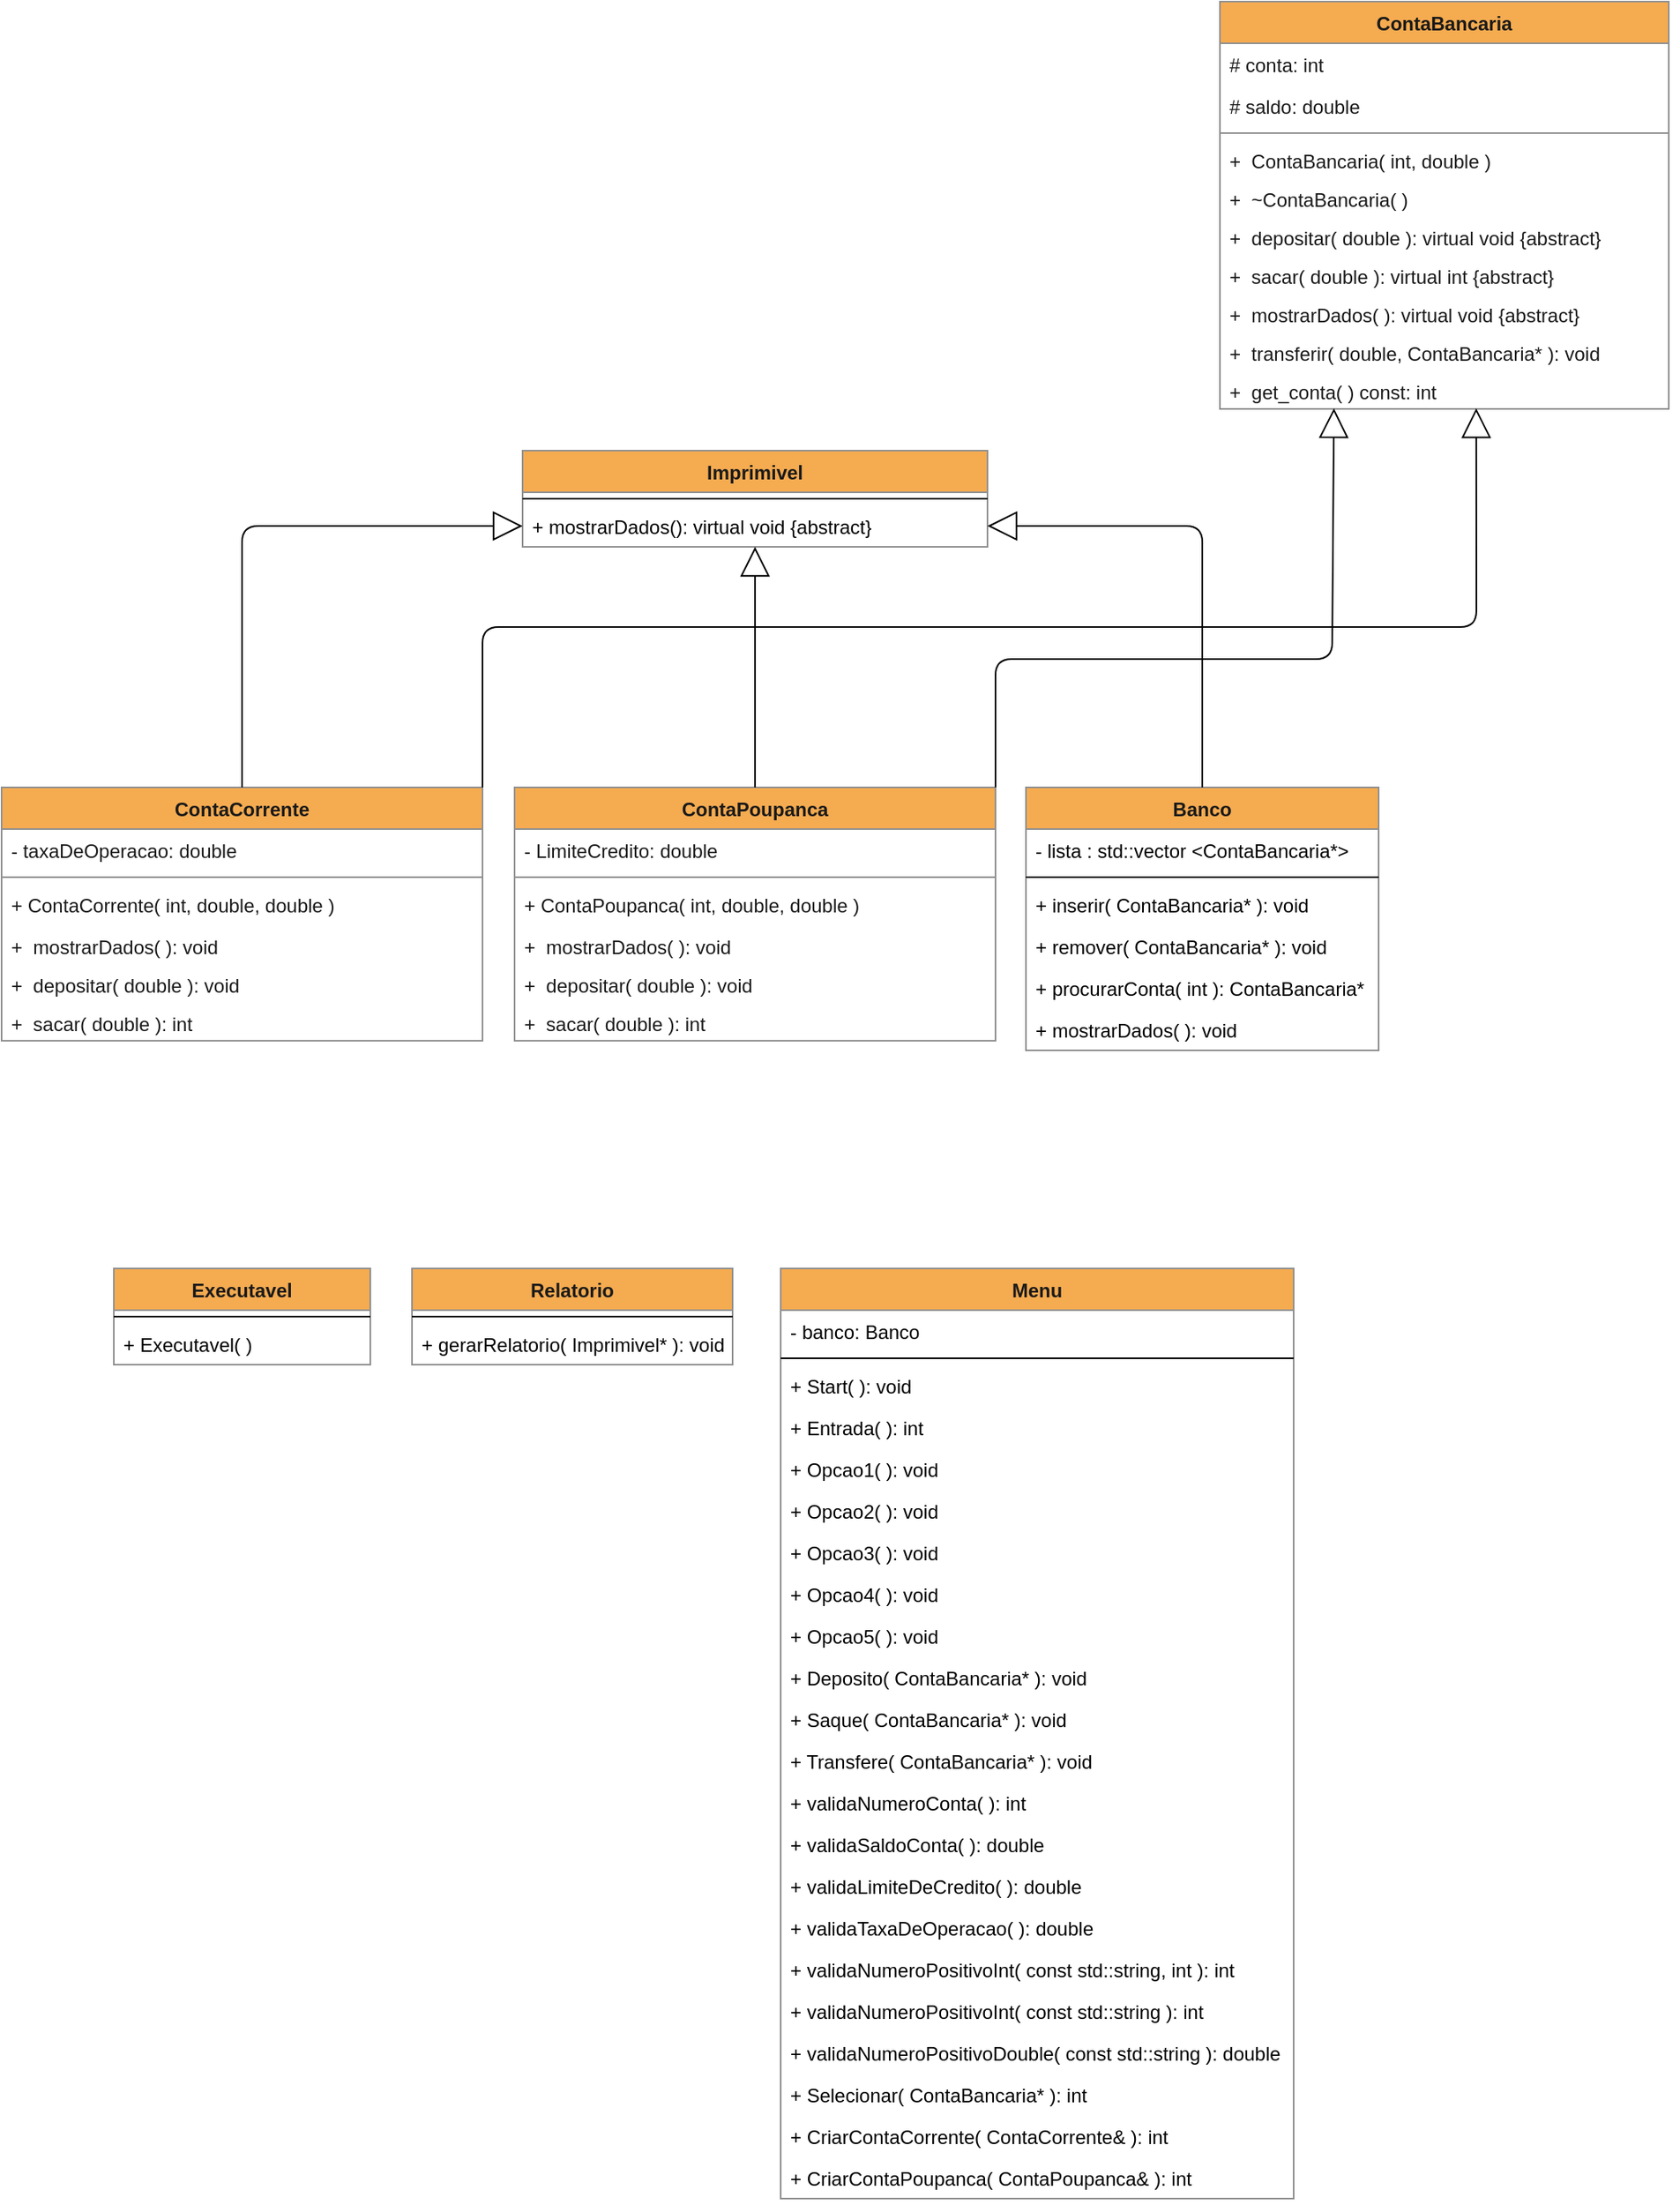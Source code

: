 <mxfile version="14.6.13" type="device"><diagram id="1hQm3bYBnZ3Vsnu2sZzW" name="Page-1"><mxGraphModel dx="1422" dy="794" grid="1" gridSize="10" guides="1" tooltips="1" connect="1" arrows="1" fold="1" page="1" pageScale="1" pageWidth="827" pageHeight="1169" math="0" shadow="0"><root><mxCell id="0"/><mxCell id="1" parent="0"/><mxCell id="sd5LSUkslrghTx3cpfCs-3" value="ContaBancaria" style="swimlane;fontStyle=1;align=center;verticalAlign=top;childLayout=stackLayout;horizontal=1;startSize=26;horizontalStack=0;resizeParent=1;resizeParentMax=0;resizeLast=0;collapsible=1;marginBottom=0;fillColor=#F5AB50;strokeColor=#909090;fontColor=#1A1A1A;" parent="1" vertex="1"><mxGeometry x="1040" y="220" width="280" height="254" as="geometry"/></mxCell><mxCell id="sd5LSUkslrghTx3cpfCs-4" value="# conta: int" style="text;strokeColor=none;fillColor=none;align=left;verticalAlign=top;spacingLeft=4;spacingRight=4;overflow=hidden;rotatable=0;points=[[0,0.5],[1,0.5]];portConstraint=eastwest;shadow=1;fontColor=#1A1A1A;" parent="sd5LSUkslrghTx3cpfCs-3" vertex="1"><mxGeometry y="26" width="280" height="26" as="geometry"/></mxCell><mxCell id="sd5LSUkslrghTx3cpfCs-5" value="# saldo: double" style="text;strokeColor=none;fillColor=none;align=left;verticalAlign=top;spacingLeft=4;spacingRight=4;overflow=hidden;rotatable=0;points=[[0,0.5],[1,0.5]];portConstraint=eastwest;shadow=1;fontColor=#1A1A1A;" parent="sd5LSUkslrghTx3cpfCs-3" vertex="1"><mxGeometry y="52" width="280" height="26" as="geometry"/></mxCell><mxCell id="sd5LSUkslrghTx3cpfCs-6" value="" style="line;strokeWidth=1;fillColor=none;align=left;verticalAlign=middle;spacingTop=-1;spacingLeft=3;spacingRight=3;rotatable=0;labelPosition=right;points=[];portConstraint=eastwest;strokeColor=#909090;fontColor=#1A1A1A;labelBackgroundColor=#EEEEEE;" parent="sd5LSUkslrghTx3cpfCs-3" vertex="1"><mxGeometry y="78" width="280" height="8" as="geometry"/></mxCell><mxCell id="sd5LSUkslrghTx3cpfCs-7" value="+  ContaBancaria( int, double )" style="text;strokeColor=none;fillColor=none;align=left;verticalAlign=top;spacingLeft=4;spacingRight=4;overflow=hidden;rotatable=0;points=[[0,0.5],[1,0.5]];portConstraint=eastwest;fontColor=#1A1A1A;" parent="sd5LSUkslrghTx3cpfCs-3" vertex="1"><mxGeometry y="86" width="280" height="24" as="geometry"/></mxCell><mxCell id="sd5LSUkslrghTx3cpfCs-8" value="+  ~ContaBancaria( )" style="text;strokeColor=none;fillColor=none;align=left;verticalAlign=top;spacingLeft=4;spacingRight=4;overflow=hidden;rotatable=0;points=[[0,0.5],[1,0.5]];portConstraint=eastwest;fontColor=#1A1A1A;" parent="sd5LSUkslrghTx3cpfCs-3" vertex="1"><mxGeometry y="110" width="280" height="24" as="geometry"/></mxCell><mxCell id="sd5LSUkslrghTx3cpfCs-11" value="+  depositar( double ): virtual void {abstract}" style="text;strokeColor=none;fillColor=none;align=left;verticalAlign=top;spacingLeft=4;spacingRight=4;overflow=hidden;rotatable=0;points=[[0,0.5],[1,0.5]];portConstraint=eastwest;fontColor=#1A1A1A;" parent="sd5LSUkslrghTx3cpfCs-3" vertex="1"><mxGeometry y="134" width="280" height="24" as="geometry"/></mxCell><mxCell id="sd5LSUkslrghTx3cpfCs-10" value="+  sacar( double ): virtual int {abstract}" style="text;strokeColor=none;fillColor=none;align=left;verticalAlign=top;spacingLeft=4;spacingRight=4;overflow=hidden;rotatable=0;points=[[0,0.5],[1,0.5]];portConstraint=eastwest;fontColor=#1A1A1A;" parent="sd5LSUkslrghTx3cpfCs-3" vertex="1"><mxGeometry y="158" width="280" height="24" as="geometry"/></mxCell><mxCell id="sd5LSUkslrghTx3cpfCs-9" value="+  mostrarDados( ): virtual void {abstract}" style="text;strokeColor=none;fillColor=none;align=left;verticalAlign=top;spacingLeft=4;spacingRight=4;overflow=hidden;rotatable=0;points=[[0,0.5],[1,0.5]];portConstraint=eastwest;fontColor=#1A1A1A;" parent="sd5LSUkslrghTx3cpfCs-3" vertex="1"><mxGeometry y="182" width="280" height="24" as="geometry"/></mxCell><mxCell id="_0ukS9LX1HnhvC1ifQAI-2" value="+  transferir( double, ContaBancaria* ): void" style="text;strokeColor=none;fillColor=none;align=left;verticalAlign=top;spacingLeft=4;spacingRight=4;overflow=hidden;rotatable=0;points=[[0,0.5],[1,0.5]];portConstraint=eastwest;fontColor=#1A1A1A;" parent="sd5LSUkslrghTx3cpfCs-3" vertex="1"><mxGeometry y="206" width="280" height="24" as="geometry"/></mxCell><mxCell id="_0ukS9LX1HnhvC1ifQAI-1" value="+  get_conta( ) const: int" style="text;strokeColor=none;fillColor=none;align=left;verticalAlign=top;spacingLeft=4;spacingRight=4;overflow=hidden;rotatable=0;points=[[0,0.5],[1,0.5]];portConstraint=eastwest;fontColor=#1A1A1A;" parent="sd5LSUkslrghTx3cpfCs-3" vertex="1"><mxGeometry y="230" width="280" height="24" as="geometry"/></mxCell><mxCell id="sd5LSUkslrghTx3cpfCs-12" value="ContaPoupanca" style="swimlane;fontStyle=1;align=center;verticalAlign=top;childLayout=stackLayout;horizontal=1;startSize=26;horizontalStack=0;resizeParent=1;resizeParentMax=0;resizeLast=0;collapsible=1;marginBottom=0;rounded=0;sketch=0;fontColor=#1A1A1A;strokeColor=#909090;fillColor=#F5AB50;" parent="1" vertex="1"><mxGeometry x="600" y="710" width="300" height="158" as="geometry"/></mxCell><mxCell id="sd5LSUkslrghTx3cpfCs-13" value="- LimiteCredito: double" style="text;strokeColor=none;fillColor=none;align=left;verticalAlign=top;spacingLeft=4;spacingRight=4;overflow=hidden;rotatable=0;points=[[0,0.5],[1,0.5]];portConstraint=eastwest;fontColor=#1A1A1A;" parent="sd5LSUkslrghTx3cpfCs-12" vertex="1"><mxGeometry y="26" width="300" height="26" as="geometry"/></mxCell><mxCell id="sd5LSUkslrghTx3cpfCs-14" value="" style="line;strokeWidth=1;fillColor=none;align=left;verticalAlign=middle;spacingTop=-1;spacingLeft=3;spacingRight=3;rotatable=0;labelPosition=right;points=[];portConstraint=eastwest;strokeColor=#909090;fontColor=#1A1A1A;labelBackgroundColor=#EEEEEE;" parent="sd5LSUkslrghTx3cpfCs-12" vertex="1"><mxGeometry y="52" width="300" height="8" as="geometry"/></mxCell><mxCell id="sd5LSUkslrghTx3cpfCs-15" value="+ ContaPoupanca( int, double, double )" style="text;strokeColor=none;fillColor=none;align=left;verticalAlign=top;spacingLeft=4;spacingRight=4;overflow=hidden;rotatable=0;points=[[0,0.5],[1,0.5]];portConstraint=eastwest;fontColor=#1A1A1A;" parent="sd5LSUkslrghTx3cpfCs-12" vertex="1"><mxGeometry y="60" width="300" height="26" as="geometry"/></mxCell><mxCell id="sd5LSUkslrghTx3cpfCs-16" value="+  mostrarDados( ): void" style="text;strokeColor=none;fillColor=none;align=left;verticalAlign=top;spacingLeft=4;spacingRight=4;overflow=hidden;rotatable=0;points=[[0,0.5],[1,0.5]];portConstraint=eastwest;fontColor=#1A1A1A;" parent="sd5LSUkslrghTx3cpfCs-12" vertex="1"><mxGeometry y="86" width="300" height="24" as="geometry"/></mxCell><mxCell id="sd5LSUkslrghTx3cpfCs-17" value="+  depositar( double ): void" style="text;strokeColor=none;fillColor=none;align=left;verticalAlign=top;spacingLeft=4;spacingRight=4;overflow=hidden;rotatable=0;points=[[0,0.5],[1,0.5]];portConstraint=eastwest;fontColor=#1A1A1A;" parent="sd5LSUkslrghTx3cpfCs-12" vertex="1"><mxGeometry y="110" width="300" height="24" as="geometry"/></mxCell><mxCell id="sd5LSUkslrghTx3cpfCs-18" value="+  sacar( double ): int" style="text;strokeColor=none;fillColor=none;align=left;verticalAlign=top;spacingLeft=4;spacingRight=4;overflow=hidden;rotatable=0;points=[[0,0.5],[1,0.5]];portConstraint=eastwest;fontColor=#1A1A1A;" parent="sd5LSUkslrghTx3cpfCs-12" vertex="1"><mxGeometry y="134" width="300" height="24" as="geometry"/></mxCell><mxCell id="sd5LSUkslrghTx3cpfCs-19" value="ContaCorrente" style="swimlane;fontStyle=1;align=center;verticalAlign=top;childLayout=stackLayout;horizontal=1;startSize=26;horizontalStack=0;resizeParent=1;resizeParentMax=0;resizeLast=0;collapsible=1;marginBottom=0;rounded=0;sketch=0;fontColor=#1A1A1A;strokeColor=#909090;fillColor=#F5AB50;" parent="1" vertex="1"><mxGeometry x="280" y="710" width="300" height="158" as="geometry"/></mxCell><mxCell id="sd5LSUkslrghTx3cpfCs-20" value="- taxaDeOperacao: double" style="text;strokeColor=none;fillColor=none;align=left;verticalAlign=top;spacingLeft=4;spacingRight=4;overflow=hidden;rotatable=0;points=[[0,0.5],[1,0.5]];portConstraint=eastwest;fontColor=#1A1A1A;" parent="sd5LSUkslrghTx3cpfCs-19" vertex="1"><mxGeometry y="26" width="300" height="26" as="geometry"/></mxCell><mxCell id="sd5LSUkslrghTx3cpfCs-21" value="" style="line;strokeWidth=1;fillColor=none;align=left;verticalAlign=middle;spacingTop=-1;spacingLeft=3;spacingRight=3;rotatable=0;labelPosition=right;points=[];portConstraint=eastwest;strokeColor=#909090;fontColor=#1A1A1A;labelBackgroundColor=#EEEEEE;" parent="sd5LSUkslrghTx3cpfCs-19" vertex="1"><mxGeometry y="52" width="300" height="8" as="geometry"/></mxCell><mxCell id="sd5LSUkslrghTx3cpfCs-22" value="+ ContaCorrente( int, double, double )" style="text;strokeColor=none;fillColor=none;align=left;verticalAlign=top;spacingLeft=4;spacingRight=4;overflow=hidden;rotatable=0;points=[[0,0.5],[1,0.5]];portConstraint=eastwest;fontColor=#1A1A1A;" parent="sd5LSUkslrghTx3cpfCs-19" vertex="1"><mxGeometry y="60" width="300" height="26" as="geometry"/></mxCell><mxCell id="sd5LSUkslrghTx3cpfCs-23" value="+  mostrarDados( ): void" style="text;strokeColor=none;fillColor=none;align=left;verticalAlign=top;spacingLeft=4;spacingRight=4;overflow=hidden;rotatable=0;points=[[0,0.5],[1,0.5]];portConstraint=eastwest;fontColor=#1A1A1A;" parent="sd5LSUkslrghTx3cpfCs-19" vertex="1"><mxGeometry y="86" width="300" height="24" as="geometry"/></mxCell><mxCell id="sd5LSUkslrghTx3cpfCs-24" value="+  depositar( double ): void" style="text;strokeColor=none;fillColor=none;align=left;verticalAlign=top;spacingLeft=4;spacingRight=4;overflow=hidden;rotatable=0;points=[[0,0.5],[1,0.5]];portConstraint=eastwest;fontColor=#1A1A1A;" parent="sd5LSUkslrghTx3cpfCs-19" vertex="1"><mxGeometry y="110" width="300" height="24" as="geometry"/></mxCell><mxCell id="sd5LSUkslrghTx3cpfCs-25" value="+  sacar( double ): int" style="text;strokeColor=none;fillColor=none;align=left;verticalAlign=top;spacingLeft=4;spacingRight=4;overflow=hidden;rotatable=0;points=[[0,0.5],[1,0.5]];portConstraint=eastwest;fontColor=#1A1A1A;" parent="sd5LSUkslrghTx3cpfCs-19" vertex="1"><mxGeometry y="134" width="300" height="24" as="geometry"/></mxCell><mxCell id="sd5LSUkslrghTx3cpfCs-26" value="Executavel" style="swimlane;fontStyle=1;align=center;verticalAlign=top;childLayout=stackLayout;horizontal=1;startSize=26;horizontalStack=0;resizeParent=1;resizeParentMax=0;resizeLast=0;collapsible=1;marginBottom=0;rounded=0;sketch=0;fontColor=#1A1A1A;strokeColor=#909090;fillColor=#F5AB50;" parent="1" vertex="1"><mxGeometry x="350" y="1010" width="160" height="60" as="geometry"><mxRectangle x="490" y="710" width="100" height="26" as="alternateBounds"/></mxGeometry></mxCell><mxCell id="sd5LSUkslrghTx3cpfCs-27" value="" style="line;strokeWidth=1;fillColor=none;align=left;verticalAlign=middle;spacingTop=-1;spacingLeft=3;spacingRight=3;rotatable=0;labelPosition=right;points=[];portConstraint=eastwest;" parent="sd5LSUkslrghTx3cpfCs-26" vertex="1"><mxGeometry y="26" width="160" height="8" as="geometry"/></mxCell><mxCell id="sd5LSUkslrghTx3cpfCs-28" value="+ Executavel( )" style="text;strokeColor=none;fillColor=none;align=left;verticalAlign=top;spacingLeft=4;spacingRight=4;overflow=hidden;rotatable=0;points=[[0,0.5],[1,0.5]];portConstraint=eastwest;" parent="sd5LSUkslrghTx3cpfCs-26" vertex="1"><mxGeometry y="34" width="160" height="26" as="geometry"/></mxCell><mxCell id="sd5LSUkslrghTx3cpfCs-31" value="Imprimivel" style="swimlane;fontStyle=1;align=center;verticalAlign=top;childLayout=stackLayout;horizontal=1;startSize=26;horizontalStack=0;resizeParent=1;resizeParentMax=0;resizeLast=0;collapsible=1;marginBottom=0;rounded=0;sketch=0;fontColor=#1A1A1A;strokeColor=#909090;fillColor=#F5AB50;" parent="1" vertex="1"><mxGeometry x="605" y="500" width="290" height="60" as="geometry"/></mxCell><mxCell id="sd5LSUkslrghTx3cpfCs-32" value="" style="line;strokeWidth=1;fillColor=none;align=left;verticalAlign=middle;spacingTop=-1;spacingLeft=3;spacingRight=3;rotatable=0;labelPosition=right;points=[];portConstraint=eastwest;" parent="sd5LSUkslrghTx3cpfCs-31" vertex="1"><mxGeometry y="26" width="290" height="8" as="geometry"/></mxCell><mxCell id="sd5LSUkslrghTx3cpfCs-33" value="+ mostrarDados(): virtual void {abstract}" style="text;strokeColor=none;fillColor=none;align=left;verticalAlign=top;spacingLeft=4;spacingRight=4;overflow=hidden;rotatable=0;points=[[0,0.5],[1,0.5]];portConstraint=eastwest;" parent="sd5LSUkslrghTx3cpfCs-31" vertex="1"><mxGeometry y="34" width="290" height="26" as="geometry"/></mxCell><mxCell id="sd5LSUkslrghTx3cpfCs-34" value="Relatorio" style="swimlane;fontStyle=1;align=center;verticalAlign=top;childLayout=stackLayout;horizontal=1;startSize=26;horizontalStack=0;resizeParent=1;resizeParentMax=0;resizeLast=0;collapsible=1;marginBottom=0;rounded=0;sketch=0;fontColor=#1A1A1A;strokeColor=#909090;fillColor=#F5AB50;" parent="1" vertex="1"><mxGeometry x="536" y="1010" width="200" height="60" as="geometry"/></mxCell><mxCell id="sd5LSUkslrghTx3cpfCs-35" value="" style="line;strokeWidth=1;fillColor=none;align=left;verticalAlign=middle;spacingTop=-1;spacingLeft=3;spacingRight=3;rotatable=0;labelPosition=right;points=[];portConstraint=eastwest;" parent="sd5LSUkslrghTx3cpfCs-34" vertex="1"><mxGeometry y="26" width="200" height="8" as="geometry"/></mxCell><mxCell id="sd5LSUkslrghTx3cpfCs-36" value="+ gerarRelatorio( Imprimivel* ): void " style="text;strokeColor=none;fillColor=none;align=left;verticalAlign=top;spacingLeft=4;spacingRight=4;overflow=hidden;rotatable=0;points=[[0,0.5],[1,0.5]];portConstraint=eastwest;" parent="sd5LSUkslrghTx3cpfCs-34" vertex="1"><mxGeometry y="34" width="200" height="26" as="geometry"/></mxCell><mxCell id="sd5LSUkslrghTx3cpfCs-38" value="Banco" style="swimlane;fontStyle=1;align=center;verticalAlign=top;childLayout=stackLayout;horizontal=1;startSize=26;horizontalStack=0;resizeParent=1;resizeParentMax=0;resizeLast=0;collapsible=1;marginBottom=0;rounded=0;sketch=0;fontColor=#1A1A1A;strokeColor=#909090;fillColor=#F5AB50;" parent="1" vertex="1"><mxGeometry x="919" y="710" width="220" height="164" as="geometry"/></mxCell><mxCell id="sd5LSUkslrghTx3cpfCs-39" value="- lista : std::vector &lt;ContaBancaria*&gt;" style="text;strokeColor=none;fillColor=none;align=left;verticalAlign=top;spacingLeft=4;spacingRight=4;overflow=hidden;rotatable=0;points=[[0,0.5],[1,0.5]];portConstraint=eastwest;" parent="sd5LSUkslrghTx3cpfCs-38" vertex="1"><mxGeometry y="26" width="220" height="26" as="geometry"/></mxCell><mxCell id="sd5LSUkslrghTx3cpfCs-40" value="" style="line;strokeWidth=1;fillColor=none;align=left;verticalAlign=middle;spacingTop=-1;spacingLeft=3;spacingRight=3;rotatable=0;labelPosition=right;points=[];portConstraint=eastwest;" parent="sd5LSUkslrghTx3cpfCs-38" vertex="1"><mxGeometry y="52" width="220" height="8" as="geometry"/></mxCell><mxCell id="sd5LSUkslrghTx3cpfCs-42" value="+ inserir( ContaBancaria* ): void" style="text;strokeColor=none;fillColor=none;align=left;verticalAlign=top;spacingLeft=4;spacingRight=4;overflow=hidden;rotatable=0;points=[[0,0.5],[1,0.5]];portConstraint=eastwest;" parent="sd5LSUkslrghTx3cpfCs-38" vertex="1"><mxGeometry y="60" width="220" height="26" as="geometry"/></mxCell><mxCell id="sd5LSUkslrghTx3cpfCs-43" value="+ remover( ContaBancaria* ): void" style="text;strokeColor=none;fillColor=none;align=left;verticalAlign=top;spacingLeft=4;spacingRight=4;overflow=hidden;rotatable=0;points=[[0,0.5],[1,0.5]];portConstraint=eastwest;" parent="sd5LSUkslrghTx3cpfCs-38" vertex="1"><mxGeometry y="86" width="220" height="26" as="geometry"/></mxCell><mxCell id="sd5LSUkslrghTx3cpfCs-45" value="+ procurarConta( int ): ContaBancaria* " style="text;strokeColor=none;fillColor=none;align=left;verticalAlign=top;spacingLeft=4;spacingRight=4;overflow=hidden;rotatable=0;points=[[0,0.5],[1,0.5]];portConstraint=eastwest;" parent="sd5LSUkslrghTx3cpfCs-38" vertex="1"><mxGeometry y="112" width="220" height="26" as="geometry"/></mxCell><mxCell id="sd5LSUkslrghTx3cpfCs-46" value="+ mostrarDados( ): void" style="text;strokeColor=none;fillColor=none;align=left;verticalAlign=top;spacingLeft=4;spacingRight=4;overflow=hidden;rotatable=0;points=[[0,0.5],[1,0.5]];portConstraint=eastwest;" parent="sd5LSUkslrghTx3cpfCs-38" vertex="1"><mxGeometry y="138" width="220" height="26" as="geometry"/></mxCell><mxCell id="sd5LSUkslrghTx3cpfCs-47" value="Menu" style="swimlane;fontStyle=1;align=center;verticalAlign=top;childLayout=stackLayout;horizontal=1;startSize=26;horizontalStack=0;resizeParent=1;resizeParentMax=0;resizeLast=0;collapsible=1;marginBottom=0;rounded=0;sketch=0;fontColor=#1A1A1A;strokeColor=#909090;fillColor=#F5AB50;" parent="1" vertex="1"><mxGeometry x="766" y="1010" width="320" height="580" as="geometry"/></mxCell><mxCell id="sd5LSUkslrghTx3cpfCs-48" value="- banco: Banco" style="text;strokeColor=none;fillColor=none;align=left;verticalAlign=top;spacingLeft=4;spacingRight=4;overflow=hidden;rotatable=0;points=[[0,0.5],[1,0.5]];portConstraint=eastwest;" parent="sd5LSUkslrghTx3cpfCs-47" vertex="1"><mxGeometry y="26" width="320" height="26" as="geometry"/></mxCell><mxCell id="sd5LSUkslrghTx3cpfCs-49" value="" style="line;strokeWidth=1;fillColor=none;align=left;verticalAlign=middle;spacingTop=-1;spacingLeft=3;spacingRight=3;rotatable=0;labelPosition=right;points=[];portConstraint=eastwest;" parent="sd5LSUkslrghTx3cpfCs-47" vertex="1"><mxGeometry y="52" width="320" height="8" as="geometry"/></mxCell><mxCell id="_0ukS9LX1HnhvC1ifQAI-5" value="+ Start( ): void" style="text;strokeColor=none;fillColor=none;align=left;verticalAlign=top;spacingLeft=4;spacingRight=4;overflow=hidden;rotatable=0;points=[[0,0.5],[1,0.5]];portConstraint=eastwest;" parent="sd5LSUkslrghTx3cpfCs-47" vertex="1"><mxGeometry y="60" width="320" height="26" as="geometry"/></mxCell><mxCell id="sd5LSUkslrghTx3cpfCs-50" value="+ Entrada( ): int" style="text;strokeColor=none;fillColor=none;align=left;verticalAlign=top;spacingLeft=4;spacingRight=4;overflow=hidden;rotatable=0;points=[[0,0.5],[1,0.5]];portConstraint=eastwest;" parent="sd5LSUkslrghTx3cpfCs-47" vertex="1"><mxGeometry y="86" width="320" height="26" as="geometry"/></mxCell><mxCell id="sd5LSUkslrghTx3cpfCs-51" value="+ Opcao1( ): void" style="text;strokeColor=none;fillColor=none;align=left;verticalAlign=top;spacingLeft=4;spacingRight=4;overflow=hidden;rotatable=0;points=[[0,0.5],[1,0.5]];portConstraint=eastwest;" parent="sd5LSUkslrghTx3cpfCs-47" vertex="1"><mxGeometry y="112" width="320" height="26" as="geometry"/></mxCell><mxCell id="sd5LSUkslrghTx3cpfCs-52" value="+ Opcao2( ): void" style="text;strokeColor=none;fillColor=none;align=left;verticalAlign=top;spacingLeft=4;spacingRight=4;overflow=hidden;rotatable=0;points=[[0,0.5],[1,0.5]];portConstraint=eastwest;" parent="sd5LSUkslrghTx3cpfCs-47" vertex="1"><mxGeometry y="138" width="320" height="26" as="geometry"/></mxCell><mxCell id="sd5LSUkslrghTx3cpfCs-53" value="+ Opcao3( ): void" style="text;strokeColor=none;fillColor=none;align=left;verticalAlign=top;spacingLeft=4;spacingRight=4;overflow=hidden;rotatable=0;points=[[0,0.5],[1,0.5]];portConstraint=eastwest;" parent="sd5LSUkslrghTx3cpfCs-47" vertex="1"><mxGeometry y="164" width="320" height="26" as="geometry"/></mxCell><mxCell id="sd5LSUkslrghTx3cpfCs-54" value="+ Opcao4( ): void" style="text;strokeColor=none;fillColor=none;align=left;verticalAlign=top;spacingLeft=4;spacingRight=4;overflow=hidden;rotatable=0;points=[[0,0.5],[1,0.5]];portConstraint=eastwest;" parent="sd5LSUkslrghTx3cpfCs-47" vertex="1"><mxGeometry y="190" width="320" height="26" as="geometry"/></mxCell><mxCell id="sd5LSUkslrghTx3cpfCs-55" value="+ Opcao5( ): void" style="text;strokeColor=none;fillColor=none;align=left;verticalAlign=top;spacingLeft=4;spacingRight=4;overflow=hidden;rotatable=0;points=[[0,0.5],[1,0.5]];portConstraint=eastwest;" parent="sd5LSUkslrghTx3cpfCs-47" vertex="1"><mxGeometry y="216" width="320" height="26" as="geometry"/></mxCell><mxCell id="sd5LSUkslrghTx3cpfCs-56" value="+ Deposito( ContaBancaria* ): void" style="text;strokeColor=none;fillColor=none;align=left;verticalAlign=top;spacingLeft=4;spacingRight=4;overflow=hidden;rotatable=0;points=[[0,0.5],[1,0.5]];portConstraint=eastwest;" parent="sd5LSUkslrghTx3cpfCs-47" vertex="1"><mxGeometry y="242" width="320" height="26" as="geometry"/></mxCell><mxCell id="sd5LSUkslrghTx3cpfCs-57" value="+ Saque( ContaBancaria* ): void" style="text;strokeColor=none;fillColor=none;align=left;verticalAlign=top;spacingLeft=4;spacingRight=4;overflow=hidden;rotatable=0;points=[[0,0.5],[1,0.5]];portConstraint=eastwest;" parent="sd5LSUkslrghTx3cpfCs-47" vertex="1"><mxGeometry y="268" width="320" height="26" as="geometry"/></mxCell><mxCell id="sd5LSUkslrghTx3cpfCs-58" value="+ Transfere( ContaBancaria* ): void" style="text;strokeColor=none;fillColor=none;align=left;verticalAlign=top;spacingLeft=4;spacingRight=4;overflow=hidden;rotatable=0;points=[[0,0.5],[1,0.5]];portConstraint=eastwest;" parent="sd5LSUkslrghTx3cpfCs-47" vertex="1"><mxGeometry y="294" width="320" height="26" as="geometry"/></mxCell><mxCell id="sd5LSUkslrghTx3cpfCs-59" value="+ validaNumeroConta( ): int" style="text;strokeColor=none;fillColor=none;align=left;verticalAlign=top;spacingLeft=4;spacingRight=4;overflow=hidden;rotatable=0;points=[[0,0.5],[1,0.5]];portConstraint=eastwest;" parent="sd5LSUkslrghTx3cpfCs-47" vertex="1"><mxGeometry y="320" width="320" height="26" as="geometry"/></mxCell><mxCell id="sd5LSUkslrghTx3cpfCs-60" value="+ validaSaldoConta( ): double" style="text;strokeColor=none;fillColor=none;align=left;verticalAlign=top;spacingLeft=4;spacingRight=4;overflow=hidden;rotatable=0;points=[[0,0.5],[1,0.5]];portConstraint=eastwest;" parent="sd5LSUkslrghTx3cpfCs-47" vertex="1"><mxGeometry y="346" width="320" height="26" as="geometry"/></mxCell><mxCell id="sd5LSUkslrghTx3cpfCs-61" value="+ validaLimiteDeCredito( ): double" style="text;strokeColor=none;fillColor=none;align=left;verticalAlign=top;spacingLeft=4;spacingRight=4;overflow=hidden;rotatable=0;points=[[0,0.5],[1,0.5]];portConstraint=eastwest;" parent="sd5LSUkslrghTx3cpfCs-47" vertex="1"><mxGeometry y="372" width="320" height="26" as="geometry"/></mxCell><mxCell id="sd5LSUkslrghTx3cpfCs-62" value="+ validaTaxaDeOperacao( ): double" style="text;strokeColor=none;fillColor=none;align=left;verticalAlign=top;spacingLeft=4;spacingRight=4;overflow=hidden;rotatable=0;points=[[0,0.5],[1,0.5]];portConstraint=eastwest;" parent="sd5LSUkslrghTx3cpfCs-47" vertex="1"><mxGeometry y="398" width="320" height="26" as="geometry"/></mxCell><mxCell id="sd5LSUkslrghTx3cpfCs-63" value="+ validaNumeroPositivoInt( const std::string, int ): int " style="text;strokeColor=none;fillColor=none;align=left;verticalAlign=top;spacingLeft=4;spacingRight=4;overflow=hidden;rotatable=0;points=[[0,0.5],[1,0.5]];portConstraint=eastwest;" parent="sd5LSUkslrghTx3cpfCs-47" vertex="1"><mxGeometry y="424" width="320" height="26" as="geometry"/></mxCell><mxCell id="_0ukS9LX1HnhvC1ifQAI-7" value="+ validaNumeroPositivoInt( const std::string ): int " style="text;strokeColor=none;fillColor=none;align=left;verticalAlign=top;spacingLeft=4;spacingRight=4;overflow=hidden;rotatable=0;points=[[0,0.5],[1,0.5]];portConstraint=eastwest;" parent="sd5LSUkslrghTx3cpfCs-47" vertex="1"><mxGeometry y="450" width="320" height="26" as="geometry"/></mxCell><mxCell id="_0ukS9LX1HnhvC1ifQAI-8" value="+ validaNumeroPositivoDouble( const std::string ): double" style="text;strokeColor=none;fillColor=none;align=left;verticalAlign=top;spacingLeft=4;spacingRight=4;overflow=hidden;rotatable=0;points=[[0,0.5],[1,0.5]];portConstraint=eastwest;" parent="sd5LSUkslrghTx3cpfCs-47" vertex="1"><mxGeometry y="476" width="320" height="26" as="geometry"/></mxCell><mxCell id="_0ukS9LX1HnhvC1ifQAI-6" value="+ Selecionar( ContaBancaria* ): int" style="text;strokeColor=none;fillColor=none;align=left;verticalAlign=top;spacingLeft=4;spacingRight=4;overflow=hidden;rotatable=0;points=[[0,0.5],[1,0.5]];portConstraint=eastwest;" parent="sd5LSUkslrghTx3cpfCs-47" vertex="1"><mxGeometry y="502" width="320" height="26" as="geometry"/></mxCell><mxCell id="sd5LSUkslrghTx3cpfCs-64" value="+ CriarContaCorrente( ContaCorrente&amp; ): int&#10;" style="text;strokeColor=none;fillColor=none;align=left;verticalAlign=top;spacingLeft=4;spacingRight=4;overflow=hidden;rotatable=0;points=[[0,0.5],[1,0.5]];portConstraint=eastwest;" parent="sd5LSUkslrghTx3cpfCs-47" vertex="1"><mxGeometry y="528" width="320" height="26" as="geometry"/></mxCell><mxCell id="sd5LSUkslrghTx3cpfCs-65" value="+ CriarContaPoupanca( ContaPoupanca&amp; ): int" style="text;strokeColor=none;fillColor=none;align=left;verticalAlign=top;spacingLeft=4;spacingRight=4;overflow=hidden;rotatable=0;points=[[0,0.5],[1,0.5]];portConstraint=eastwest;" parent="sd5LSUkslrghTx3cpfCs-47" vertex="1"><mxGeometry y="554" width="320" height="26" as="geometry"/></mxCell><mxCell id="k7InNTZYj5qy8UoPNzWK-12" value="" style="endArrow=block;endSize=16;endFill=0;html=1;exitX=0.5;exitY=0;exitDx=0;exitDy=0;entryX=1;entryY=0.5;entryDx=0;entryDy=0;" parent="1" source="sd5LSUkslrghTx3cpfCs-38" target="sd5LSUkslrghTx3cpfCs-33" edge="1"><mxGeometry x="0.265" y="-40" width="160" relative="1" as="geometry"><mxPoint x="480" y="635" as="sourcePoint"/><mxPoint x="350" y="660" as="targetPoint"/><Array as="points"><mxPoint x="1029" y="547"/></Array><mxPoint as="offset"/></mxGeometry></mxCell><mxCell id="k7InNTZYj5qy8UoPNzWK-15" value="" style="endArrow=block;endSize=16;endFill=0;html=1;exitX=0.5;exitY=0;exitDx=0;exitDy=0;" parent="1" source="sd5LSUkslrghTx3cpfCs-12" target="sd5LSUkslrghTx3cpfCs-33" edge="1"><mxGeometry x="0.265" y="-40" width="160" relative="1" as="geometry"><mxPoint x="1171" y="770" as="sourcePoint"/><mxPoint x="830" y="580" as="targetPoint"/><Array as="points"/><mxPoint as="offset"/></mxGeometry></mxCell><mxCell id="k7InNTZYj5qy8UoPNzWK-16" value="" style="endArrow=block;endSize=16;endFill=0;html=1;exitX=0.5;exitY=0;exitDx=0;exitDy=0;entryX=0;entryY=0.5;entryDx=0;entryDy=0;" parent="1" source="sd5LSUkslrghTx3cpfCs-19" target="sd5LSUkslrghTx3cpfCs-33" edge="1"><mxGeometry x="0.265" y="-40" width="160" relative="1" as="geometry"><mxPoint x="940.5" y="707.5" as="sourcePoint"/><mxPoint x="360" y="640" as="targetPoint"/><Array as="points"><mxPoint x="430" y="547"/></Array><mxPoint as="offset"/></mxGeometry></mxCell><mxCell id="k7InNTZYj5qy8UoPNzWK-19" value="" style="endArrow=block;endSize=16;endFill=0;html=1;exitX=1;exitY=0;exitDx=0;exitDy=0;entryX=0.571;entryY=0.983;entryDx=0;entryDy=0;entryPerimeter=0;" parent="1" source="sd5LSUkslrghTx3cpfCs-19" target="_0ukS9LX1HnhvC1ifQAI-1" edge="1"><mxGeometry width="160" relative="1" as="geometry"><mxPoint x="630" y="660" as="sourcePoint"/><mxPoint x="1200" y="480" as="targetPoint"/><Array as="points"><mxPoint x="580" y="610"/><mxPoint x="1200" y="610"/></Array></mxGeometry></mxCell><mxCell id="k7InNTZYj5qy8UoPNzWK-20" value="" style="endArrow=block;endSize=16;endFill=0;html=1;exitX=1;exitY=0;exitDx=0;exitDy=0;entryX=0.254;entryY=0.983;entryDx=0;entryDy=0;entryPerimeter=0;" parent="1" source="sd5LSUkslrghTx3cpfCs-12" target="_0ukS9LX1HnhvC1ifQAI-1" edge="1"><mxGeometry width="160" relative="1" as="geometry"><mxPoint x="501.12" y="590" as="sourcePoint"/><mxPoint x="1110" y="475" as="targetPoint"/><Array as="points"><mxPoint x="900" y="630"/><mxPoint x="1110" y="630"/></Array></mxGeometry></mxCell></root></mxGraphModel></diagram></mxfile>